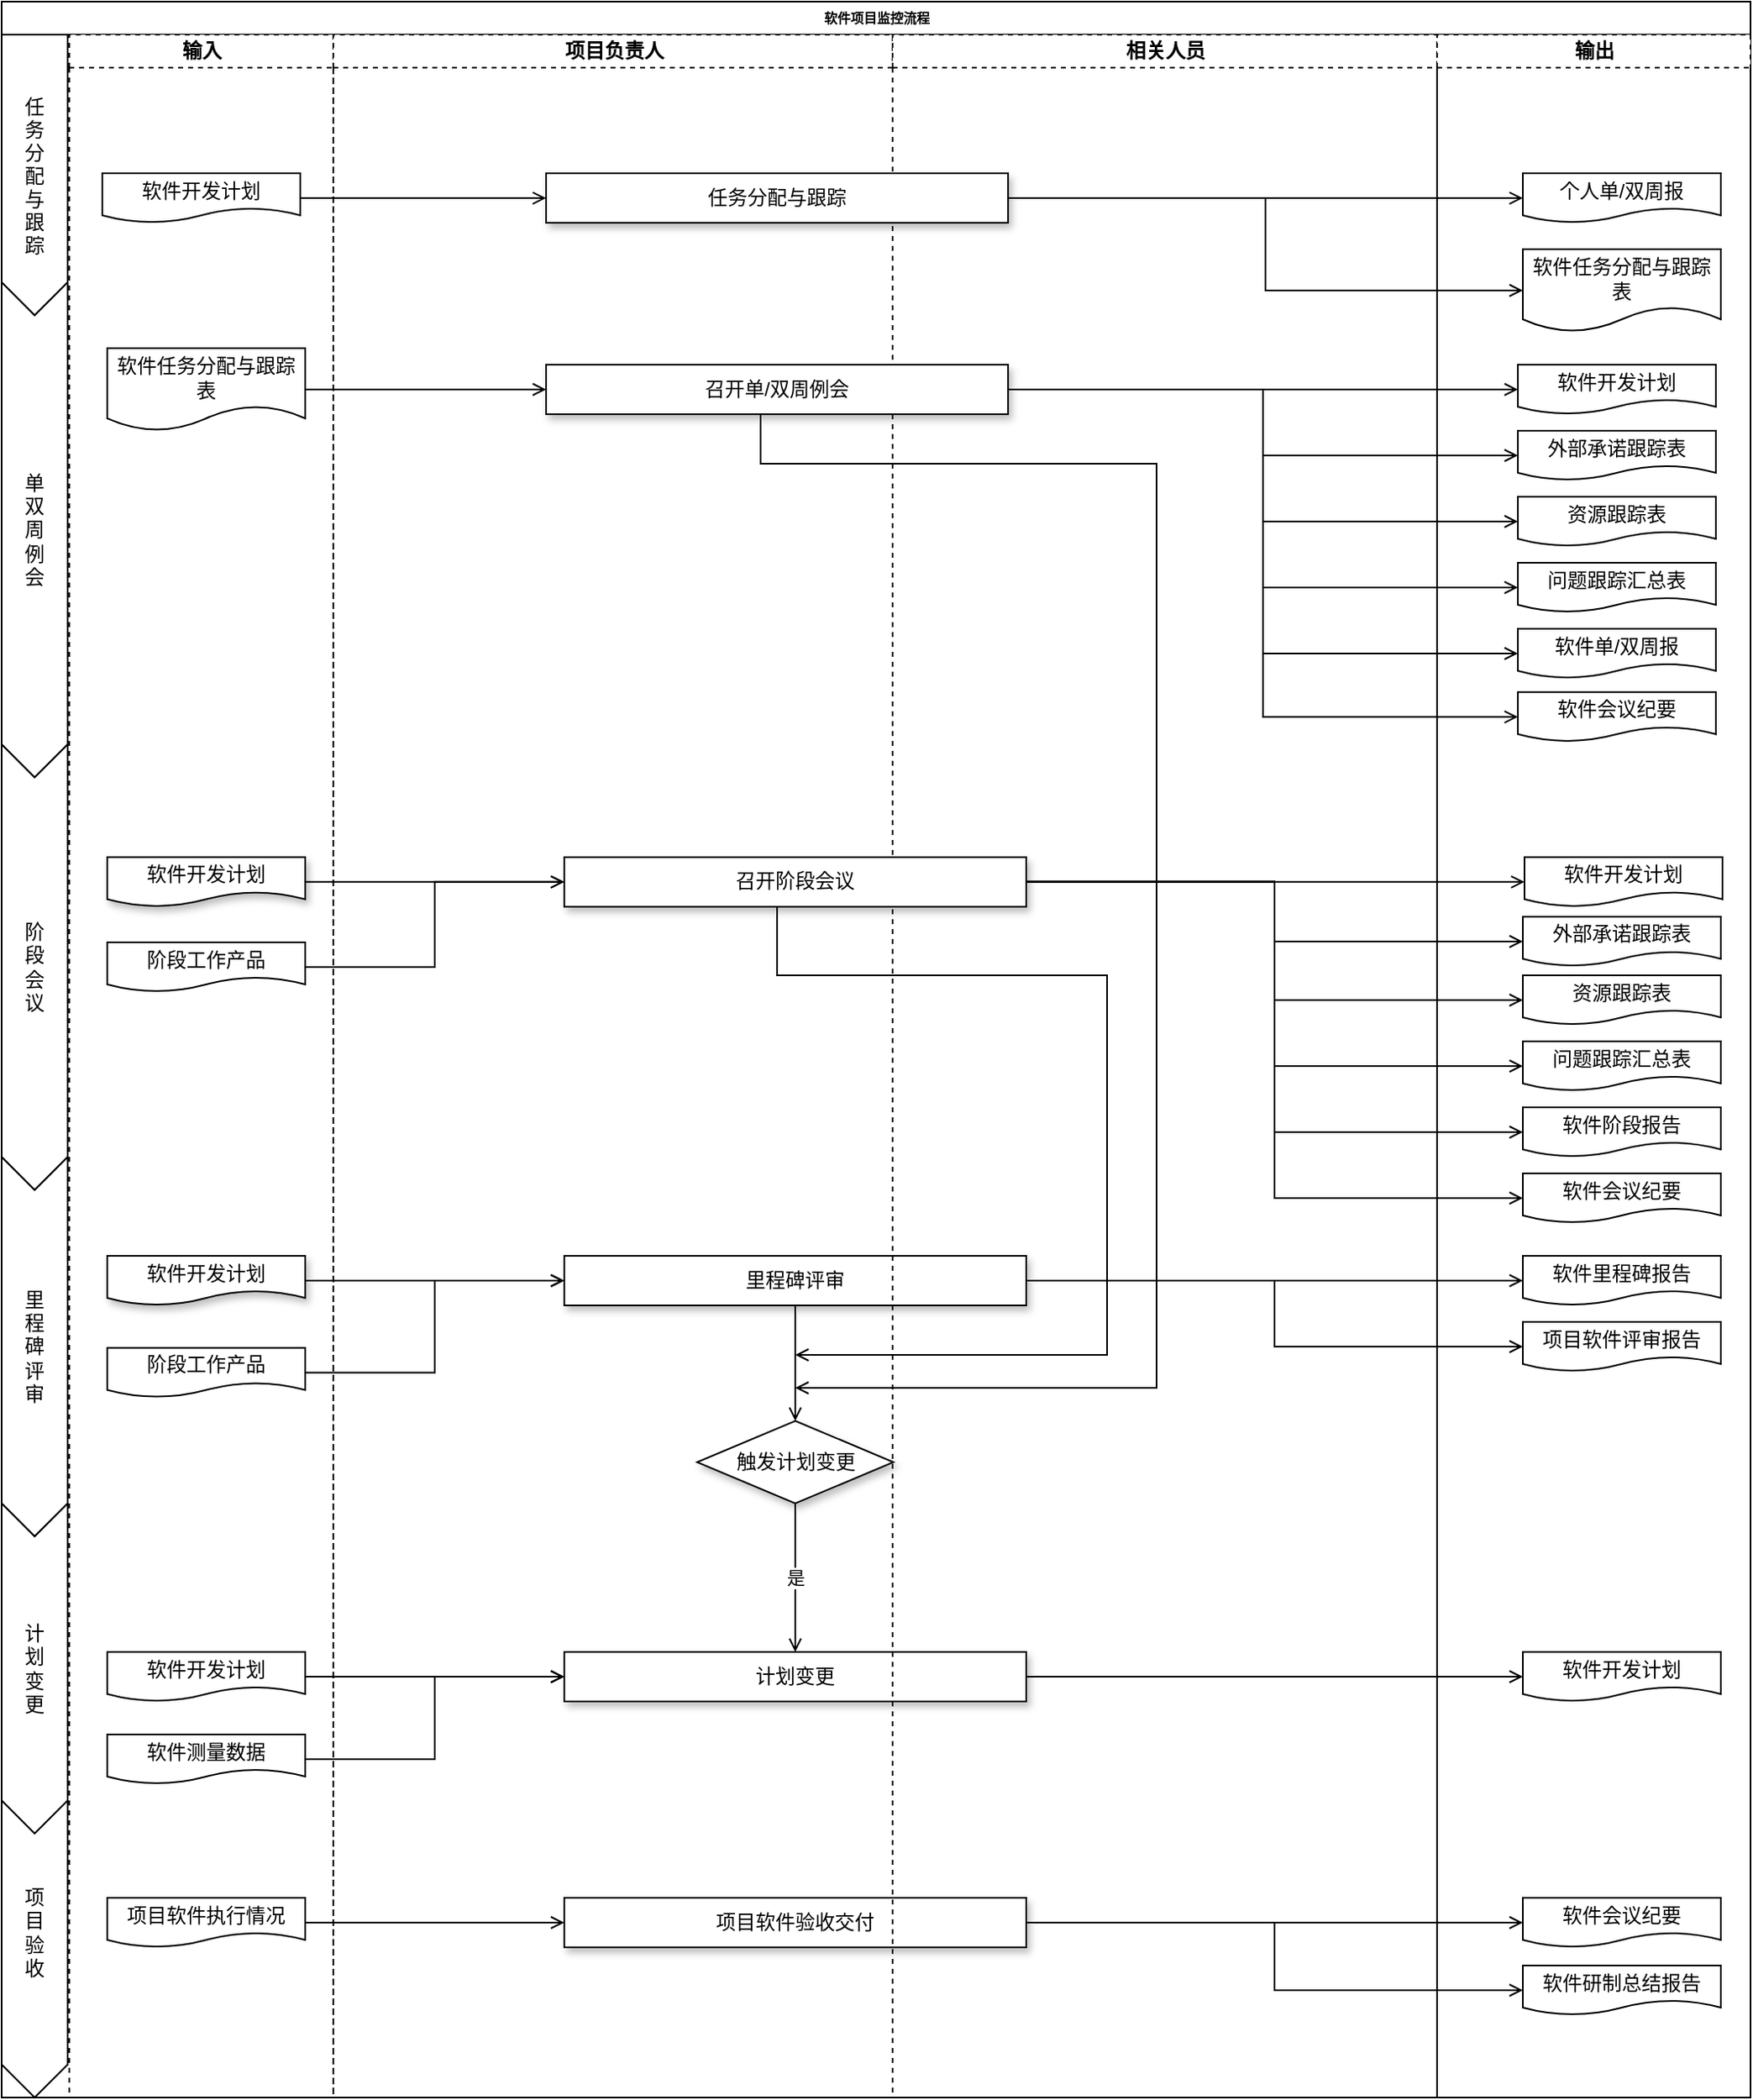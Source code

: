 <mxfile version="14.1.8" type="github">
  <diagram id="IR4asuVq5T5ESAC3tv7r" name="Page-1">
    <mxGraphModel dx="2130" dy="748" grid="1" gridSize="10" guides="1" tooltips="1" connect="1" arrows="1" fold="1" page="1" pageScale="1" pageWidth="827" pageHeight="1169" math="0" shadow="0">
      <root>
        <mxCell id="0" />
        <mxCell id="1" parent="0" />
        <mxCell id="tTE39naJRVfLkE7LkRGI-1" value="软件项目监控流程" style="swimlane;html=1;childLayout=stackLayout;startSize=20;rounded=0;shadow=0;labelBackgroundColor=none;strokeWidth=1;fontFamily=Verdana;fontSize=8;align=center;" vertex="1" parent="1">
          <mxGeometry x="-810" width="1060" height="1270" as="geometry">
            <mxRectangle x="20" y="940" width="60" height="20" as="alternateBounds" />
          </mxGeometry>
        </mxCell>
        <mxCell id="tTE39naJRVfLkE7LkRGI-2" value="" style="group" vertex="1" connectable="0" parent="tTE39naJRVfLkE7LkRGI-1">
          <mxGeometry y="20" width="41" height="1250" as="geometry" />
        </mxCell>
        <mxCell id="tTE39naJRVfLkE7LkRGI-3" value="里&lt;br&gt;程&lt;br&gt;碑&lt;br&gt;评&lt;br&gt;审" style="shape=step;perimeter=stepPerimeter;whiteSpace=wrap;html=1;fixedSize=1;size=20;direction=south;" vertex="1" parent="tTE39naJRVfLkE7LkRGI-2">
          <mxGeometry y="680" width="40" height="230" as="geometry" />
        </mxCell>
        <mxCell id="tTE39naJRVfLkE7LkRGI-4" value="阶&lt;br&gt;段&lt;br&gt;会&lt;br&gt;议" style="shape=step;perimeter=stepPerimeter;whiteSpace=wrap;html=1;fixedSize=1;size=20;direction=south;" vertex="1" parent="tTE39naJRVfLkE7LkRGI-2">
          <mxGeometry y="430" width="40" height="270" as="geometry" />
        </mxCell>
        <mxCell id="tTE39naJRVfLkE7LkRGI-5" value="单&lt;br&gt;双&lt;br&gt;周&lt;br&gt;例&lt;br&gt;会" style="shape=step;perimeter=stepPerimeter;whiteSpace=wrap;html=1;fixedSize=1;size=20;direction=south;" vertex="1" parent="tTE39naJRVfLkE7LkRGI-2">
          <mxGeometry y="150" width="40" height="300" as="geometry" />
        </mxCell>
        <mxCell id="tTE39naJRVfLkE7LkRGI-6" value="任&#xa;务&#xa;分&#xa;配&#xa;与&#xa;跟&#xa;踪" style="shape=offPageConnector;size=0.118;flipV=0;horizontal=1;" vertex="1" parent="tTE39naJRVfLkE7LkRGI-2">
          <mxGeometry width="40" height="170" as="geometry" />
        </mxCell>
        <mxCell id="tTE39naJRVfLkE7LkRGI-7" value="项&lt;br&gt;目&lt;br&gt;验&lt;br&gt;收" style="shape=step;perimeter=stepPerimeter;whiteSpace=wrap;html=1;fixedSize=1;size=20;direction=south;" vertex="1" parent="tTE39naJRVfLkE7LkRGI-2">
          <mxGeometry y="1050" width="40" height="200" as="geometry" />
        </mxCell>
        <mxCell id="tTE39naJRVfLkE7LkRGI-8" value="计&lt;br&gt;划&lt;br&gt;变&lt;br&gt;更" style="shape=step;perimeter=stepPerimeter;whiteSpace=wrap;html=1;fixedSize=1;size=20;direction=south;" vertex="1" parent="tTE39naJRVfLkE7LkRGI-2">
          <mxGeometry y="890" width="40" height="200" as="geometry" />
        </mxCell>
        <mxCell id="tTE39naJRVfLkE7LkRGI-9" value="输入" style="swimlane;html=1;startSize=20;dashed=1;" vertex="1" parent="tTE39naJRVfLkE7LkRGI-1">
          <mxGeometry x="41" y="20" width="160" height="1250" as="geometry" />
        </mxCell>
        <mxCell id="tTE39naJRVfLkE7LkRGI-10" value="阶段工作产品" style="shape=document;whiteSpace=wrap;html=1;boundedLbl=1;fontSize=12;" vertex="1" parent="tTE39naJRVfLkE7LkRGI-9">
          <mxGeometry x="23" y="550" width="120" height="30" as="geometry" />
        </mxCell>
        <mxCell id="tTE39naJRVfLkE7LkRGI-11" value="软件开发计划" style="shape=document;whiteSpace=wrap;html=1;boundedLbl=1;fontSize=12;" vertex="1" parent="tTE39naJRVfLkE7LkRGI-9">
          <mxGeometry x="20" y="84.01" width="120" height="30" as="geometry" />
        </mxCell>
        <mxCell id="tTE39naJRVfLkE7LkRGI-12" value="软件任务分配与跟踪表" style="shape=document;whiteSpace=wrap;html=1;boundedLbl=1;fontSize=12;" vertex="1" parent="tTE39naJRVfLkE7LkRGI-9">
          <mxGeometry x="23" y="190" width="120" height="50" as="geometry" />
        </mxCell>
        <mxCell id="tTE39naJRVfLkE7LkRGI-13" value="软件开发计划" style="shape=document;whiteSpace=wrap;html=1;boundedLbl=1;shadow=1;fontSize=12;" vertex="1" parent="tTE39naJRVfLkE7LkRGI-9">
          <mxGeometry x="23" y="740" width="120" height="30" as="geometry" />
        </mxCell>
        <mxCell id="tTE39naJRVfLkE7LkRGI-14" value="阶段工作产品" style="shape=document;whiteSpace=wrap;html=1;boundedLbl=1;fontSize=12;" vertex="1" parent="tTE39naJRVfLkE7LkRGI-9">
          <mxGeometry x="23" y="795.75" width="120" height="30" as="geometry" />
        </mxCell>
        <mxCell id="tTE39naJRVfLkE7LkRGI-15" value="项目软件执行情况" style="shape=document;whiteSpace=wrap;html=1;boundedLbl=1;fontSize=12;" vertex="1" parent="tTE39naJRVfLkE7LkRGI-9">
          <mxGeometry x="23" y="1129" width="120" height="30" as="geometry" />
        </mxCell>
        <mxCell id="tTE39naJRVfLkE7LkRGI-16" value="软件开发计划" style="shape=document;whiteSpace=wrap;html=1;boundedLbl=1;fontSize=12;" vertex="1" parent="tTE39naJRVfLkE7LkRGI-9">
          <mxGeometry x="23" y="980" width="120" height="30" as="geometry" />
        </mxCell>
        <mxCell id="tTE39naJRVfLkE7LkRGI-17" value="软件测量数据" style="shape=document;whiteSpace=wrap;html=1;boundedLbl=1;fontSize=12;" vertex="1" parent="tTE39naJRVfLkE7LkRGI-9">
          <mxGeometry x="23" y="1030" width="120" height="30" as="geometry" />
        </mxCell>
        <mxCell id="tTE39naJRVfLkE7LkRGI-18" value="项目负责人" style="swimlane;html=1;startSize=20;dashed=1;" vertex="1" parent="tTE39naJRVfLkE7LkRGI-1">
          <mxGeometry x="201" y="20" width="339" height="1250" as="geometry" />
        </mxCell>
        <mxCell id="tTE39naJRVfLkE7LkRGI-19" style="edgeStyle=orthogonalEdgeStyle;rounded=0;orthogonalLoop=1;jettySize=auto;html=1;entryX=0.5;entryY=0;entryDx=0;entryDy=0;endArrow=open;endFill=0;" edge="1" parent="tTE39naJRVfLkE7LkRGI-18" source="tTE39naJRVfLkE7LkRGI-20" target="tTE39naJRVfLkE7LkRGI-34">
          <mxGeometry relative="1" as="geometry" />
        </mxCell>
        <mxCell id="tTE39naJRVfLkE7LkRGI-20" value="里程碑评审" style="rounded=0;whiteSpace=wrap;html=1;shadow=1;fontSize=12;" vertex="1" parent="tTE39naJRVfLkE7LkRGI-18">
          <mxGeometry x="140" y="740" width="280" height="30" as="geometry" />
        </mxCell>
        <mxCell id="tTE39naJRVfLkE7LkRGI-21" value="项目软件验收交付" style="rounded=0;whiteSpace=wrap;html=1;shadow=1;fontSize=12;" vertex="1" parent="tTE39naJRVfLkE7LkRGI-18">
          <mxGeometry x="140" y="1129" width="280" height="30" as="geometry" />
        </mxCell>
        <mxCell id="tTE39naJRVfLkE7LkRGI-22" value="计划变更" style="rounded=0;whiteSpace=wrap;html=1;shadow=1;fontSize=12;" vertex="1" parent="tTE39naJRVfLkE7LkRGI-18">
          <mxGeometry x="140" y="980" width="280" height="30" as="geometry" />
        </mxCell>
        <mxCell id="tTE39naJRVfLkE7LkRGI-31" value="是" style="edgeStyle=orthogonalEdgeStyle;rounded=0;orthogonalLoop=1;jettySize=auto;html=1;entryX=0.5;entryY=0;entryDx=0;entryDy=0;endArrow=open;endFill=0;" edge="1" parent="tTE39naJRVfLkE7LkRGI-18" source="tTE39naJRVfLkE7LkRGI-34" target="tTE39naJRVfLkE7LkRGI-22">
          <mxGeometry relative="1" as="geometry" />
        </mxCell>
        <mxCell id="tTE39naJRVfLkE7LkRGI-34" value="触发计划变更" style="rhombus;whiteSpace=wrap;html=1;shadow=1;fontSize=12;" vertex="1" parent="tTE39naJRVfLkE7LkRGI-18">
          <mxGeometry x="220.5" y="840" width="119" height="50" as="geometry" />
        </mxCell>
        <mxCell id="tTE39naJRVfLkE7LkRGI-39" value="相关人员" style="swimlane;html=1;startSize=20;dashed=1;" vertex="1" parent="tTE39naJRVfLkE7LkRGI-1">
          <mxGeometry x="540" y="20" width="330" height="1250" as="geometry" />
        </mxCell>
        <mxCell id="tTE39naJRVfLkE7LkRGI-40" value="输出" style="swimlane;html=1;startSize=20;dashed=1;" vertex="1" parent="tTE39naJRVfLkE7LkRGI-1">
          <mxGeometry x="870" y="20" width="190" height="1250" as="geometry" />
        </mxCell>
        <mxCell id="tTE39naJRVfLkE7LkRGI-41" value="个人单/双周报" style="shape=document;whiteSpace=wrap;html=1;boundedLbl=1;fontSize=12;" vertex="1" parent="tTE39naJRVfLkE7LkRGI-40">
          <mxGeometry x="52" y="84.01" width="120" height="30" as="geometry" />
        </mxCell>
        <mxCell id="tTE39naJRVfLkE7LkRGI-42" value="软件开发计划" style="shape=document;whiteSpace=wrap;html=1;boundedLbl=1;fontSize=12;" vertex="1" parent="tTE39naJRVfLkE7LkRGI-40">
          <mxGeometry x="53" y="498.41" width="120" height="30" as="geometry" />
        </mxCell>
        <mxCell id="tTE39naJRVfLkE7LkRGI-43" value="软件任务分配与跟踪表" style="shape=document;whiteSpace=wrap;html=1;boundedLbl=1;fontSize=12;" vertex="1" parent="tTE39naJRVfLkE7LkRGI-40">
          <mxGeometry x="52" y="130" width="120" height="50" as="geometry" />
        </mxCell>
        <mxCell id="tTE39naJRVfLkE7LkRGI-44" value="软件开发计划" style="shape=document;whiteSpace=wrap;html=1;boundedLbl=1;fontSize=12;" vertex="1" parent="tTE39naJRVfLkE7LkRGI-40">
          <mxGeometry x="49" y="200" width="120" height="30" as="geometry" />
        </mxCell>
        <mxCell id="tTE39naJRVfLkE7LkRGI-45" value="外部承诺跟踪表" style="shape=document;whiteSpace=wrap;html=1;boundedLbl=1;fontSize=12;" vertex="1" parent="tTE39naJRVfLkE7LkRGI-40">
          <mxGeometry x="49" y="240" width="120" height="30" as="geometry" />
        </mxCell>
        <mxCell id="tTE39naJRVfLkE7LkRGI-46" value="资源跟踪表" style="shape=document;whiteSpace=wrap;html=1;boundedLbl=1;fontSize=12;" vertex="1" parent="tTE39naJRVfLkE7LkRGI-40">
          <mxGeometry x="49" y="280" width="120" height="30" as="geometry" />
        </mxCell>
        <mxCell id="tTE39naJRVfLkE7LkRGI-47" value="问题跟踪汇总表" style="shape=document;whiteSpace=wrap;html=1;boundedLbl=1;fontSize=12;" vertex="1" parent="tTE39naJRVfLkE7LkRGI-40">
          <mxGeometry x="49" y="320" width="120" height="30" as="geometry" />
        </mxCell>
        <mxCell id="tTE39naJRVfLkE7LkRGI-48" value="软件单/双周报" style="shape=document;whiteSpace=wrap;html=1;boundedLbl=1;fontSize=12;" vertex="1" parent="tTE39naJRVfLkE7LkRGI-40">
          <mxGeometry x="49" y="360" width="120" height="30" as="geometry" />
        </mxCell>
        <mxCell id="tTE39naJRVfLkE7LkRGI-49" value="软件会议纪要" style="shape=document;whiteSpace=wrap;html=1;boundedLbl=1;fontSize=12;" vertex="1" parent="tTE39naJRVfLkE7LkRGI-40">
          <mxGeometry x="49" y="398.41" width="120" height="30" as="geometry" />
        </mxCell>
        <mxCell id="tTE39naJRVfLkE7LkRGI-50" value="外部承诺跟踪表" style="shape=document;whiteSpace=wrap;html=1;boundedLbl=1;fontSize=12;" vertex="1" parent="tTE39naJRVfLkE7LkRGI-40">
          <mxGeometry x="52" y="534.5" width="120" height="30" as="geometry" />
        </mxCell>
        <mxCell id="tTE39naJRVfLkE7LkRGI-51" value="资源跟踪表" style="shape=document;whiteSpace=wrap;html=1;boundedLbl=1;fontSize=12;" vertex="1" parent="tTE39naJRVfLkE7LkRGI-40">
          <mxGeometry x="52" y="570" width="120" height="30" as="geometry" />
        </mxCell>
        <mxCell id="tTE39naJRVfLkE7LkRGI-52" value="问题跟踪汇总表" style="shape=document;whiteSpace=wrap;html=1;boundedLbl=1;fontSize=12;" vertex="1" parent="tTE39naJRVfLkE7LkRGI-40">
          <mxGeometry x="52" y="610" width="120" height="30" as="geometry" />
        </mxCell>
        <mxCell id="tTE39naJRVfLkE7LkRGI-53" value="软件会议纪要" style="shape=document;whiteSpace=wrap;html=1;boundedLbl=1;fontSize=12;" vertex="1" parent="tTE39naJRVfLkE7LkRGI-40">
          <mxGeometry x="52" y="690" width="120" height="30" as="geometry" />
        </mxCell>
        <mxCell id="tTE39naJRVfLkE7LkRGI-54" value="软件阶段报告" style="shape=document;whiteSpace=wrap;html=1;boundedLbl=1;fontSize=12;" vertex="1" parent="tTE39naJRVfLkE7LkRGI-40">
          <mxGeometry x="52" y="650" width="120" height="30" as="geometry" />
        </mxCell>
        <mxCell id="tTE39naJRVfLkE7LkRGI-55" value="软件开发计划" style="shape=document;whiteSpace=wrap;html=1;boundedLbl=1;fontSize=12;" vertex="1" parent="tTE39naJRVfLkE7LkRGI-40">
          <mxGeometry x="52" y="980" width="120" height="30" as="geometry" />
        </mxCell>
        <mxCell id="tTE39naJRVfLkE7LkRGI-56" value="软件里程碑报告" style="shape=document;whiteSpace=wrap;html=1;boundedLbl=1;fontSize=12;" vertex="1" parent="tTE39naJRVfLkE7LkRGI-40">
          <mxGeometry x="52" y="740" width="120" height="30" as="geometry" />
        </mxCell>
        <mxCell id="tTE39naJRVfLkE7LkRGI-57" value="项目软件评审报告" style="shape=document;whiteSpace=wrap;html=1;boundedLbl=1;fontSize=12;" vertex="1" parent="tTE39naJRVfLkE7LkRGI-40">
          <mxGeometry x="52" y="780" width="120" height="30" as="geometry" />
        </mxCell>
        <mxCell id="tTE39naJRVfLkE7LkRGI-58" value="软件会议纪要" style="shape=document;whiteSpace=wrap;html=1;boundedLbl=1;fontSize=12;" vertex="1" parent="tTE39naJRVfLkE7LkRGI-40">
          <mxGeometry x="52" y="1129" width="120" height="30" as="geometry" />
        </mxCell>
        <mxCell id="tTE39naJRVfLkE7LkRGI-59" value="软件研制总结报告" style="shape=document;whiteSpace=wrap;html=1;boundedLbl=1;fontSize=12;" vertex="1" parent="tTE39naJRVfLkE7LkRGI-40">
          <mxGeometry x="52" y="1170" width="120" height="30" as="geometry" />
        </mxCell>
        <mxCell id="tTE39naJRVfLkE7LkRGI-60" style="edgeStyle=orthogonalEdgeStyle;rounded=0;orthogonalLoop=1;jettySize=auto;html=1;entryX=0;entryY=0.5;entryDx=0;entryDy=0;endArrow=open;endFill=0;" edge="1" parent="tTE39naJRVfLkE7LkRGI-1" source="tTE39naJRVfLkE7LkRGI-15" target="tTE39naJRVfLkE7LkRGI-21">
          <mxGeometry relative="1" as="geometry" />
        </mxCell>
        <mxCell id="tTE39naJRVfLkE7LkRGI-61" style="edgeStyle=orthogonalEdgeStyle;rounded=0;orthogonalLoop=1;jettySize=auto;html=1;entryX=0;entryY=0.5;entryDx=0;entryDy=0;endArrow=open;endFill=0;" edge="1" parent="tTE39naJRVfLkE7LkRGI-1" source="tTE39naJRVfLkE7LkRGI-16" target="tTE39naJRVfLkE7LkRGI-22">
          <mxGeometry relative="1" as="geometry" />
        </mxCell>
        <mxCell id="tTE39naJRVfLkE7LkRGI-62" style="edgeStyle=orthogonalEdgeStyle;rounded=0;orthogonalLoop=1;jettySize=auto;html=1;entryX=0;entryY=0.5;entryDx=0;entryDy=0;endArrow=open;endFill=0;" edge="1" parent="tTE39naJRVfLkE7LkRGI-1" source="tTE39naJRVfLkE7LkRGI-17" target="tTE39naJRVfLkE7LkRGI-22">
          <mxGeometry relative="1" as="geometry" />
        </mxCell>
        <mxCell id="tTE39naJRVfLkE7LkRGI-63" style="edgeStyle=orthogonalEdgeStyle;rounded=0;orthogonalLoop=1;jettySize=auto;html=1;entryX=0;entryY=0.5;entryDx=0;entryDy=0;endArrow=open;endFill=0;" edge="1" parent="tTE39naJRVfLkE7LkRGI-1" source="tTE39naJRVfLkE7LkRGI-13" target="tTE39naJRVfLkE7LkRGI-20">
          <mxGeometry relative="1" as="geometry" />
        </mxCell>
        <mxCell id="tTE39naJRVfLkE7LkRGI-64" style="edgeStyle=orthogonalEdgeStyle;rounded=0;orthogonalLoop=1;jettySize=auto;html=1;entryX=0;entryY=0.5;entryDx=0;entryDy=0;endArrow=open;endFill=0;" edge="1" parent="tTE39naJRVfLkE7LkRGI-1" source="tTE39naJRVfLkE7LkRGI-14" target="tTE39naJRVfLkE7LkRGI-20">
          <mxGeometry relative="1" as="geometry" />
        </mxCell>
        <mxCell id="tTE39naJRVfLkE7LkRGI-65" style="edgeStyle=orthogonalEdgeStyle;rounded=0;orthogonalLoop=1;jettySize=auto;html=1;entryX=0;entryY=0.5;entryDx=0;entryDy=0;endArrow=open;endFill=0;" edge="1" parent="tTE39naJRVfLkE7LkRGI-1" source="tTE39naJRVfLkE7LkRGI-20" target="tTE39naJRVfLkE7LkRGI-56">
          <mxGeometry relative="1" as="geometry" />
        </mxCell>
        <mxCell id="tTE39naJRVfLkE7LkRGI-66" style="edgeStyle=orthogonalEdgeStyle;rounded=0;orthogonalLoop=1;jettySize=auto;html=1;entryX=0;entryY=0.5;entryDx=0;entryDy=0;endArrow=open;endFill=0;" edge="1" parent="tTE39naJRVfLkE7LkRGI-1" source="tTE39naJRVfLkE7LkRGI-20" target="tTE39naJRVfLkE7LkRGI-57">
          <mxGeometry relative="1" as="geometry" />
        </mxCell>
        <mxCell id="tTE39naJRVfLkE7LkRGI-67" style="edgeStyle=orthogonalEdgeStyle;rounded=0;orthogonalLoop=1;jettySize=auto;html=1;entryX=0;entryY=0.5;entryDx=0;entryDy=0;endArrow=open;endFill=0;" edge="1" parent="tTE39naJRVfLkE7LkRGI-1" source="tTE39naJRVfLkE7LkRGI-21" target="tTE39naJRVfLkE7LkRGI-58">
          <mxGeometry relative="1" as="geometry" />
        </mxCell>
        <mxCell id="tTE39naJRVfLkE7LkRGI-68" style="edgeStyle=orthogonalEdgeStyle;rounded=0;orthogonalLoop=1;jettySize=auto;html=1;entryX=0;entryY=0.5;entryDx=0;entryDy=0;endArrow=open;endFill=0;" edge="1" parent="tTE39naJRVfLkE7LkRGI-1" source="tTE39naJRVfLkE7LkRGI-21" target="tTE39naJRVfLkE7LkRGI-59">
          <mxGeometry relative="1" as="geometry" />
        </mxCell>
        <mxCell id="tTE39naJRVfLkE7LkRGI-69" style="edgeStyle=orthogonalEdgeStyle;rounded=0;orthogonalLoop=1;jettySize=auto;html=1;entryX=0;entryY=0.5;entryDx=0;entryDy=0;endArrow=open;endFill=0;" edge="1" parent="tTE39naJRVfLkE7LkRGI-1" source="tTE39naJRVfLkE7LkRGI-22" target="tTE39naJRVfLkE7LkRGI-55">
          <mxGeometry relative="1" as="geometry" />
        </mxCell>
        <mxCell id="tTE39naJRVfLkE7LkRGI-70" style="edgeStyle=orthogonalEdgeStyle;rounded=0;orthogonalLoop=1;jettySize=auto;html=1;entryX=0;entryY=0.5;entryDx=0;entryDy=0;endArrow=open;endFill=0;" edge="1" parent="1" source="tTE39naJRVfLkE7LkRGI-71" target="tTE39naJRVfLkE7LkRGI-83">
          <mxGeometry relative="1" as="geometry" />
        </mxCell>
        <mxCell id="tTE39naJRVfLkE7LkRGI-71" value="软件开发计划" style="shape=document;whiteSpace=wrap;html=1;boundedLbl=1;shadow=1;fontSize=12;" vertex="1" parent="1">
          <mxGeometry x="-746" y="518.41" width="120" height="30" as="geometry" />
        </mxCell>
        <mxCell id="tTE39naJRVfLkE7LkRGI-72" style="edgeStyle=elbowEdgeStyle;rounded=0;orthogonalLoop=1;jettySize=auto;html=1;endArrow=open;endFill=0;" edge="1" parent="1" source="tTE39naJRVfLkE7LkRGI-75" target="tTE39naJRVfLkE7LkRGI-41">
          <mxGeometry relative="1" as="geometry" />
        </mxCell>
        <mxCell id="tTE39naJRVfLkE7LkRGI-73" style="edgeStyle=orthogonalEdgeStyle;rounded=0;orthogonalLoop=1;jettySize=auto;html=1;entryX=0;entryY=0.5;entryDx=0;entryDy=0;endArrow=open;endFill=0;" edge="1" parent="1" source="tTE39naJRVfLkE7LkRGI-75" target="tTE39naJRVfLkE7LkRGI-43">
          <mxGeometry relative="1" as="geometry" />
        </mxCell>
        <mxCell id="tTE39naJRVfLkE7LkRGI-75" value="任务分配与跟踪" style="rounded=0;whiteSpace=wrap;html=1;shadow=1;fontSize=12;" vertex="1" parent="1">
          <mxGeometry x="-480" y="104.01" width="280" height="30" as="geometry" />
        </mxCell>
        <mxCell id="tTE39naJRVfLkE7LkRGI-76" style="edgeStyle=orthogonalEdgeStyle;rounded=0;orthogonalLoop=1;jettySize=auto;html=1;entryX=0;entryY=0.5;entryDx=0;entryDy=0;endArrow=open;endFill=0;" edge="1" parent="1" source="tTE39naJRVfLkE7LkRGI-83" target="tTE39naJRVfLkE7LkRGI-42">
          <mxGeometry relative="1" as="geometry" />
        </mxCell>
        <mxCell id="tTE39naJRVfLkE7LkRGI-77" style="edgeStyle=orthogonalEdgeStyle;rounded=0;orthogonalLoop=1;jettySize=auto;html=1;entryX=0;entryY=0.5;entryDx=0;entryDy=0;endArrow=open;endFill=0;" edge="1" parent="1" source="tTE39naJRVfLkE7LkRGI-83" target="tTE39naJRVfLkE7LkRGI-50">
          <mxGeometry relative="1" as="geometry" />
        </mxCell>
        <mxCell id="tTE39naJRVfLkE7LkRGI-78" style="edgeStyle=orthogonalEdgeStyle;rounded=0;orthogonalLoop=1;jettySize=auto;html=1;entryX=0;entryY=0.5;entryDx=0;entryDy=0;endArrow=open;endFill=0;" edge="1" parent="1" source="tTE39naJRVfLkE7LkRGI-83" target="tTE39naJRVfLkE7LkRGI-51">
          <mxGeometry relative="1" as="geometry" />
        </mxCell>
        <mxCell id="tTE39naJRVfLkE7LkRGI-79" style="edgeStyle=orthogonalEdgeStyle;rounded=0;orthogonalLoop=1;jettySize=auto;html=1;entryX=0;entryY=0.5;entryDx=0;entryDy=0;endArrow=open;endFill=0;" edge="1" parent="1" source="tTE39naJRVfLkE7LkRGI-83" target="tTE39naJRVfLkE7LkRGI-52">
          <mxGeometry relative="1" as="geometry" />
        </mxCell>
        <mxCell id="tTE39naJRVfLkE7LkRGI-80" style="edgeStyle=orthogonalEdgeStyle;rounded=0;orthogonalLoop=1;jettySize=auto;html=1;entryX=0;entryY=0.5;entryDx=0;entryDy=0;endArrow=open;endFill=0;" edge="1" parent="1" source="tTE39naJRVfLkE7LkRGI-83" target="tTE39naJRVfLkE7LkRGI-54">
          <mxGeometry relative="1" as="geometry" />
        </mxCell>
        <mxCell id="tTE39naJRVfLkE7LkRGI-81" style="edgeStyle=orthogonalEdgeStyle;rounded=0;orthogonalLoop=1;jettySize=auto;html=1;entryX=0;entryY=0.5;entryDx=0;entryDy=0;endArrow=open;endFill=0;" edge="1" parent="1" source="tTE39naJRVfLkE7LkRGI-83" target="tTE39naJRVfLkE7LkRGI-53">
          <mxGeometry relative="1" as="geometry" />
        </mxCell>
        <mxCell id="tTE39naJRVfLkE7LkRGI-82" style="edgeStyle=orthogonalEdgeStyle;rounded=0;orthogonalLoop=1;jettySize=auto;html=1;endArrow=open;endFill=0;" edge="1" parent="1" source="tTE39naJRVfLkE7LkRGI-83">
          <mxGeometry relative="1" as="geometry">
            <mxPoint x="-329" y="820" as="targetPoint" />
            <Array as="points">
              <mxPoint x="-340" y="590" />
              <mxPoint x="-140" y="590" />
              <mxPoint x="-140" y="820" />
              <mxPoint x="-329" y="820" />
            </Array>
          </mxGeometry>
        </mxCell>
        <mxCell id="tTE39naJRVfLkE7LkRGI-83" value="召开阶段会议" style="rounded=0;whiteSpace=wrap;html=1;shadow=1;fontSize=12;" vertex="1" parent="1">
          <mxGeometry x="-469" y="518.41" width="280" height="30" as="geometry" />
        </mxCell>
        <mxCell id="tTE39naJRVfLkE7LkRGI-84" style="edgeStyle=orthogonalEdgeStyle;rounded=0;orthogonalLoop=1;jettySize=auto;html=1;entryX=0;entryY=0.5;entryDx=0;entryDy=0;endArrow=open;endFill=0;" edge="1" parent="1" source="tTE39naJRVfLkE7LkRGI-91" target="tTE39naJRVfLkE7LkRGI-44">
          <mxGeometry relative="1" as="geometry" />
        </mxCell>
        <mxCell id="tTE39naJRVfLkE7LkRGI-85" style="edgeStyle=orthogonalEdgeStyle;rounded=0;orthogonalLoop=1;jettySize=auto;html=1;entryX=0;entryY=0.5;entryDx=0;entryDy=0;endArrow=open;endFill=0;" edge="1" parent="1" source="tTE39naJRVfLkE7LkRGI-91" target="tTE39naJRVfLkE7LkRGI-45">
          <mxGeometry relative="1" as="geometry" />
        </mxCell>
        <mxCell id="tTE39naJRVfLkE7LkRGI-86" style="edgeStyle=orthogonalEdgeStyle;rounded=0;orthogonalLoop=1;jettySize=auto;html=1;entryX=0;entryY=0.5;entryDx=0;entryDy=0;endArrow=open;endFill=0;" edge="1" parent="1" source="tTE39naJRVfLkE7LkRGI-91" target="tTE39naJRVfLkE7LkRGI-46">
          <mxGeometry relative="1" as="geometry" />
        </mxCell>
        <mxCell id="tTE39naJRVfLkE7LkRGI-87" style="edgeStyle=orthogonalEdgeStyle;rounded=0;orthogonalLoop=1;jettySize=auto;html=1;entryX=0;entryY=0.5;entryDx=0;entryDy=0;endArrow=open;endFill=0;" edge="1" parent="1" source="tTE39naJRVfLkE7LkRGI-91" target="tTE39naJRVfLkE7LkRGI-47">
          <mxGeometry relative="1" as="geometry" />
        </mxCell>
        <mxCell id="tTE39naJRVfLkE7LkRGI-88" style="edgeStyle=orthogonalEdgeStyle;rounded=0;orthogonalLoop=1;jettySize=auto;html=1;entryX=0;entryY=0.5;entryDx=0;entryDy=0;endArrow=open;endFill=0;" edge="1" parent="1" source="tTE39naJRVfLkE7LkRGI-91" target="tTE39naJRVfLkE7LkRGI-48">
          <mxGeometry relative="1" as="geometry" />
        </mxCell>
        <mxCell id="tTE39naJRVfLkE7LkRGI-89" style="edgeStyle=orthogonalEdgeStyle;rounded=0;orthogonalLoop=1;jettySize=auto;html=1;endArrow=open;endFill=0;" edge="1" parent="1" source="tTE39naJRVfLkE7LkRGI-91">
          <mxGeometry relative="1" as="geometry">
            <mxPoint x="-329" y="840" as="targetPoint" />
            <Array as="points">
              <mxPoint x="-350" y="280" />
              <mxPoint x="-110" y="280" />
              <mxPoint x="-110" y="840" />
              <mxPoint x="-329" y="840" />
            </Array>
          </mxGeometry>
        </mxCell>
        <mxCell id="tTE39naJRVfLkE7LkRGI-90" style="edgeStyle=orthogonalEdgeStyle;rounded=0;orthogonalLoop=1;jettySize=auto;html=1;entryX=0;entryY=0.5;entryDx=0;entryDy=0;endArrow=open;endFill=0;" edge="1" parent="1" source="tTE39naJRVfLkE7LkRGI-91" target="tTE39naJRVfLkE7LkRGI-49">
          <mxGeometry relative="1" as="geometry" />
        </mxCell>
        <mxCell id="tTE39naJRVfLkE7LkRGI-91" value="召开单/双周例会" style="rounded=0;whiteSpace=wrap;html=1;shadow=1;fontSize=12;" vertex="1" parent="1">
          <mxGeometry x="-480" y="220" width="280" height="30" as="geometry" />
        </mxCell>
        <mxCell id="tTE39naJRVfLkE7LkRGI-92" style="edgeStyle=orthogonalEdgeStyle;rounded=0;orthogonalLoop=1;jettySize=auto;html=1;entryX=0;entryY=0.5;entryDx=0;entryDy=0;endArrow=open;endFill=0;" edge="1" parent="1" source="tTE39naJRVfLkE7LkRGI-11" target="tTE39naJRVfLkE7LkRGI-75">
          <mxGeometry relative="1" as="geometry" />
        </mxCell>
        <mxCell id="tTE39naJRVfLkE7LkRGI-93" style="edgeStyle=orthogonalEdgeStyle;rounded=0;orthogonalLoop=1;jettySize=auto;html=1;entryX=0;entryY=0.5;entryDx=0;entryDy=0;endArrow=open;endFill=0;" edge="1" parent="1" source="tTE39naJRVfLkE7LkRGI-12" target="tTE39naJRVfLkE7LkRGI-91">
          <mxGeometry relative="1" as="geometry" />
        </mxCell>
        <mxCell id="tTE39naJRVfLkE7LkRGI-94" style="edgeStyle=orthogonalEdgeStyle;rounded=0;orthogonalLoop=1;jettySize=auto;html=1;entryX=0;entryY=0.5;entryDx=0;entryDy=0;endArrow=open;endFill=0;" edge="1" parent="1" source="tTE39naJRVfLkE7LkRGI-10" target="tTE39naJRVfLkE7LkRGI-83">
          <mxGeometry relative="1" as="geometry" />
        </mxCell>
      </root>
    </mxGraphModel>
  </diagram>
</mxfile>
